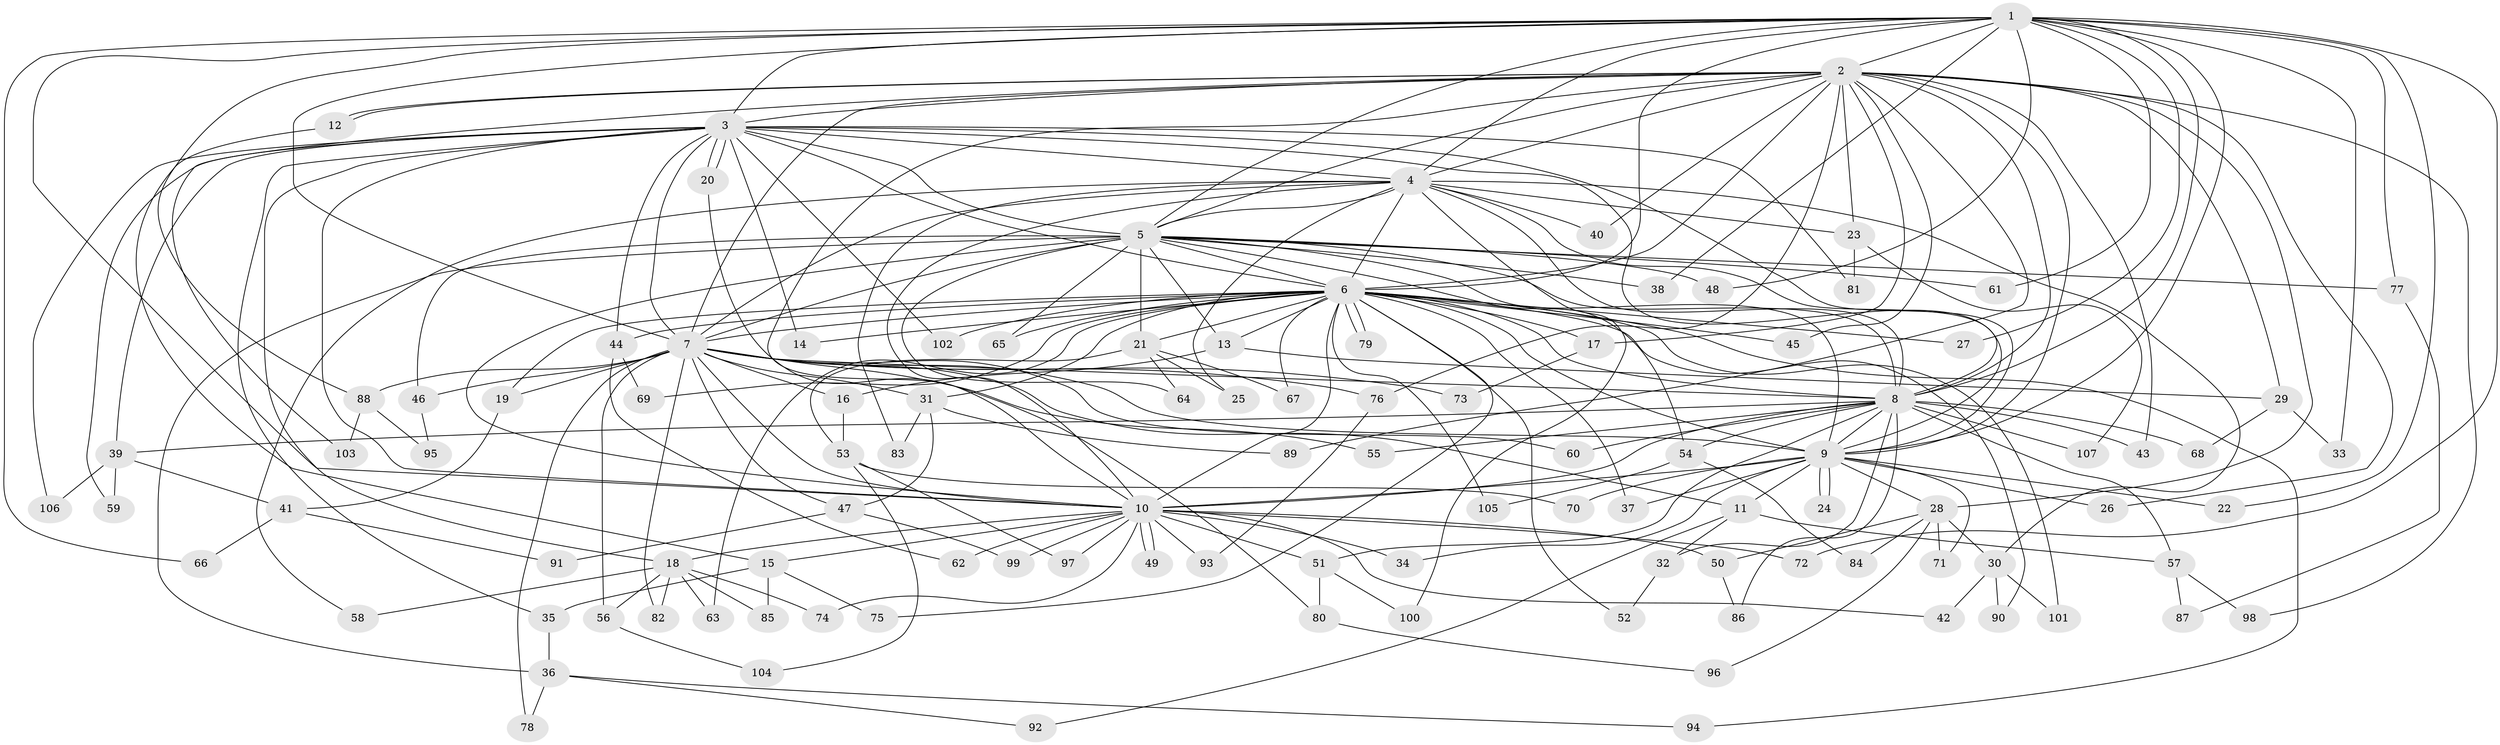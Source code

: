 // Generated by graph-tools (version 1.1) at 2025/01/03/09/25 03:01:14]
// undirected, 107 vertices, 239 edges
graph export_dot {
graph [start="1"]
  node [color=gray90,style=filled];
  1;
  2;
  3;
  4;
  5;
  6;
  7;
  8;
  9;
  10;
  11;
  12;
  13;
  14;
  15;
  16;
  17;
  18;
  19;
  20;
  21;
  22;
  23;
  24;
  25;
  26;
  27;
  28;
  29;
  30;
  31;
  32;
  33;
  34;
  35;
  36;
  37;
  38;
  39;
  40;
  41;
  42;
  43;
  44;
  45;
  46;
  47;
  48;
  49;
  50;
  51;
  52;
  53;
  54;
  55;
  56;
  57;
  58;
  59;
  60;
  61;
  62;
  63;
  64;
  65;
  66;
  67;
  68;
  69;
  70;
  71;
  72;
  73;
  74;
  75;
  76;
  77;
  78;
  79;
  80;
  81;
  82;
  83;
  84;
  85;
  86;
  87;
  88;
  89;
  90;
  91;
  92;
  93;
  94;
  95;
  96;
  97;
  98;
  99;
  100;
  101;
  102;
  103;
  104;
  105;
  106;
  107;
  1 -- 2;
  1 -- 3;
  1 -- 4;
  1 -- 5;
  1 -- 6;
  1 -- 7;
  1 -- 8;
  1 -- 9;
  1 -- 10;
  1 -- 22;
  1 -- 27;
  1 -- 33;
  1 -- 38;
  1 -- 48;
  1 -- 61;
  1 -- 66;
  1 -- 72;
  1 -- 77;
  1 -- 88;
  2 -- 3;
  2 -- 4;
  2 -- 5;
  2 -- 6;
  2 -- 7;
  2 -- 8;
  2 -- 9;
  2 -- 10;
  2 -- 12;
  2 -- 12;
  2 -- 17;
  2 -- 23;
  2 -- 26;
  2 -- 28;
  2 -- 29;
  2 -- 40;
  2 -- 43;
  2 -- 45;
  2 -- 76;
  2 -- 89;
  2 -- 98;
  2 -- 103;
  3 -- 4;
  3 -- 5;
  3 -- 6;
  3 -- 7;
  3 -- 8;
  3 -- 9;
  3 -- 10;
  3 -- 14;
  3 -- 18;
  3 -- 20;
  3 -- 20;
  3 -- 35;
  3 -- 39;
  3 -- 44;
  3 -- 59;
  3 -- 81;
  3 -- 102;
  3 -- 106;
  4 -- 5;
  4 -- 6;
  4 -- 7;
  4 -- 8;
  4 -- 9;
  4 -- 10;
  4 -- 23;
  4 -- 25;
  4 -- 30;
  4 -- 40;
  4 -- 58;
  4 -- 83;
  4 -- 100;
  5 -- 6;
  5 -- 7;
  5 -- 8;
  5 -- 9;
  5 -- 10;
  5 -- 13;
  5 -- 21;
  5 -- 36;
  5 -- 38;
  5 -- 46;
  5 -- 48;
  5 -- 54;
  5 -- 61;
  5 -- 64;
  5 -- 65;
  5 -- 77;
  6 -- 7;
  6 -- 8;
  6 -- 9;
  6 -- 10;
  6 -- 13;
  6 -- 14;
  6 -- 17;
  6 -- 19;
  6 -- 21;
  6 -- 27;
  6 -- 31;
  6 -- 37;
  6 -- 44;
  6 -- 45;
  6 -- 52;
  6 -- 63;
  6 -- 65;
  6 -- 67;
  6 -- 69;
  6 -- 75;
  6 -- 79;
  6 -- 79;
  6 -- 90;
  6 -- 94;
  6 -- 101;
  6 -- 102;
  6 -- 105;
  7 -- 8;
  7 -- 9;
  7 -- 10;
  7 -- 11;
  7 -- 16;
  7 -- 19;
  7 -- 31;
  7 -- 46;
  7 -- 47;
  7 -- 55;
  7 -- 56;
  7 -- 60;
  7 -- 73;
  7 -- 76;
  7 -- 78;
  7 -- 82;
  7 -- 88;
  8 -- 9;
  8 -- 10;
  8 -- 32;
  8 -- 39;
  8 -- 43;
  8 -- 51;
  8 -- 54;
  8 -- 55;
  8 -- 57;
  8 -- 60;
  8 -- 68;
  8 -- 86;
  8 -- 107;
  9 -- 10;
  9 -- 11;
  9 -- 22;
  9 -- 24;
  9 -- 24;
  9 -- 26;
  9 -- 28;
  9 -- 34;
  9 -- 37;
  9 -- 70;
  9 -- 71;
  10 -- 15;
  10 -- 18;
  10 -- 34;
  10 -- 42;
  10 -- 49;
  10 -- 49;
  10 -- 50;
  10 -- 51;
  10 -- 62;
  10 -- 72;
  10 -- 74;
  10 -- 93;
  10 -- 97;
  10 -- 99;
  11 -- 32;
  11 -- 57;
  11 -- 92;
  12 -- 15;
  13 -- 16;
  13 -- 29;
  15 -- 35;
  15 -- 75;
  15 -- 85;
  16 -- 53;
  17 -- 73;
  18 -- 56;
  18 -- 58;
  18 -- 63;
  18 -- 74;
  18 -- 82;
  18 -- 85;
  19 -- 41;
  20 -- 80;
  21 -- 25;
  21 -- 53;
  21 -- 64;
  21 -- 67;
  23 -- 81;
  23 -- 107;
  28 -- 30;
  28 -- 50;
  28 -- 71;
  28 -- 84;
  28 -- 96;
  29 -- 33;
  29 -- 68;
  30 -- 42;
  30 -- 90;
  30 -- 101;
  31 -- 47;
  31 -- 83;
  31 -- 89;
  32 -- 52;
  35 -- 36;
  36 -- 78;
  36 -- 92;
  36 -- 94;
  39 -- 41;
  39 -- 59;
  39 -- 106;
  41 -- 66;
  41 -- 91;
  44 -- 62;
  44 -- 69;
  46 -- 95;
  47 -- 91;
  47 -- 99;
  50 -- 86;
  51 -- 80;
  51 -- 100;
  53 -- 70;
  53 -- 97;
  53 -- 104;
  54 -- 84;
  54 -- 105;
  56 -- 104;
  57 -- 87;
  57 -- 98;
  76 -- 93;
  77 -- 87;
  80 -- 96;
  88 -- 95;
  88 -- 103;
}
